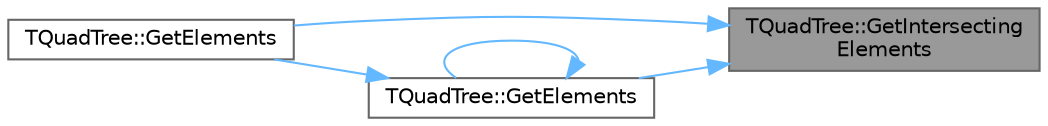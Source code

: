 digraph "TQuadTree::GetIntersectingElements"
{
 // INTERACTIVE_SVG=YES
 // LATEX_PDF_SIZE
  bgcolor="transparent";
  edge [fontname=Helvetica,fontsize=10,labelfontname=Helvetica,labelfontsize=10];
  node [fontname=Helvetica,fontsize=10,shape=box,height=0.2,width=0.4];
  rankdir="RL";
  Node1 [id="Node000001",label="TQuadTree::GetIntersecting\lElements",height=0.2,width=0.4,color="gray40", fillcolor="grey60", style="filled", fontcolor="black",tooltip="Given a list of nodes, return which ones actually intersect the box."];
  Node1 -> Node2 [id="edge1_Node000001_Node000002",dir="back",color="steelblue1",style="solid",tooltip=" "];
  Node2 [id="Node000002",label="TQuadTree::GetElements",height=0.2,width=0.4,color="grey40", fillcolor="white", style="filled",URL="$d3/d67/classTQuadTree.html#aff4691e80ff5353f20b25c99d3ec8cd0",tooltip="Given a 2D box, iterates over intersecting elements and execute the callback for each."];
  Node1 -> Node3 [id="edge2_Node000001_Node000003",dir="back",color="steelblue1",style="solid",tooltip=" "];
  Node3 [id="Node000003",label="TQuadTree::GetElements",height=0.2,width=0.4,color="grey40", fillcolor="white", style="filled",URL="$d3/d67/classTQuadTree.html#af40c10bea50a9d68d865bd90ce262ad3",tooltip="Given a 2D box, returns an array of elements within the box."];
  Node3 -> Node2 [id="edge3_Node000003_Node000002",dir="back",color="steelblue1",style="solid",tooltip=" "];
  Node3 -> Node3 [id="edge4_Node000003_Node000003",dir="back",color="steelblue1",style="solid",tooltip=" "];
}
